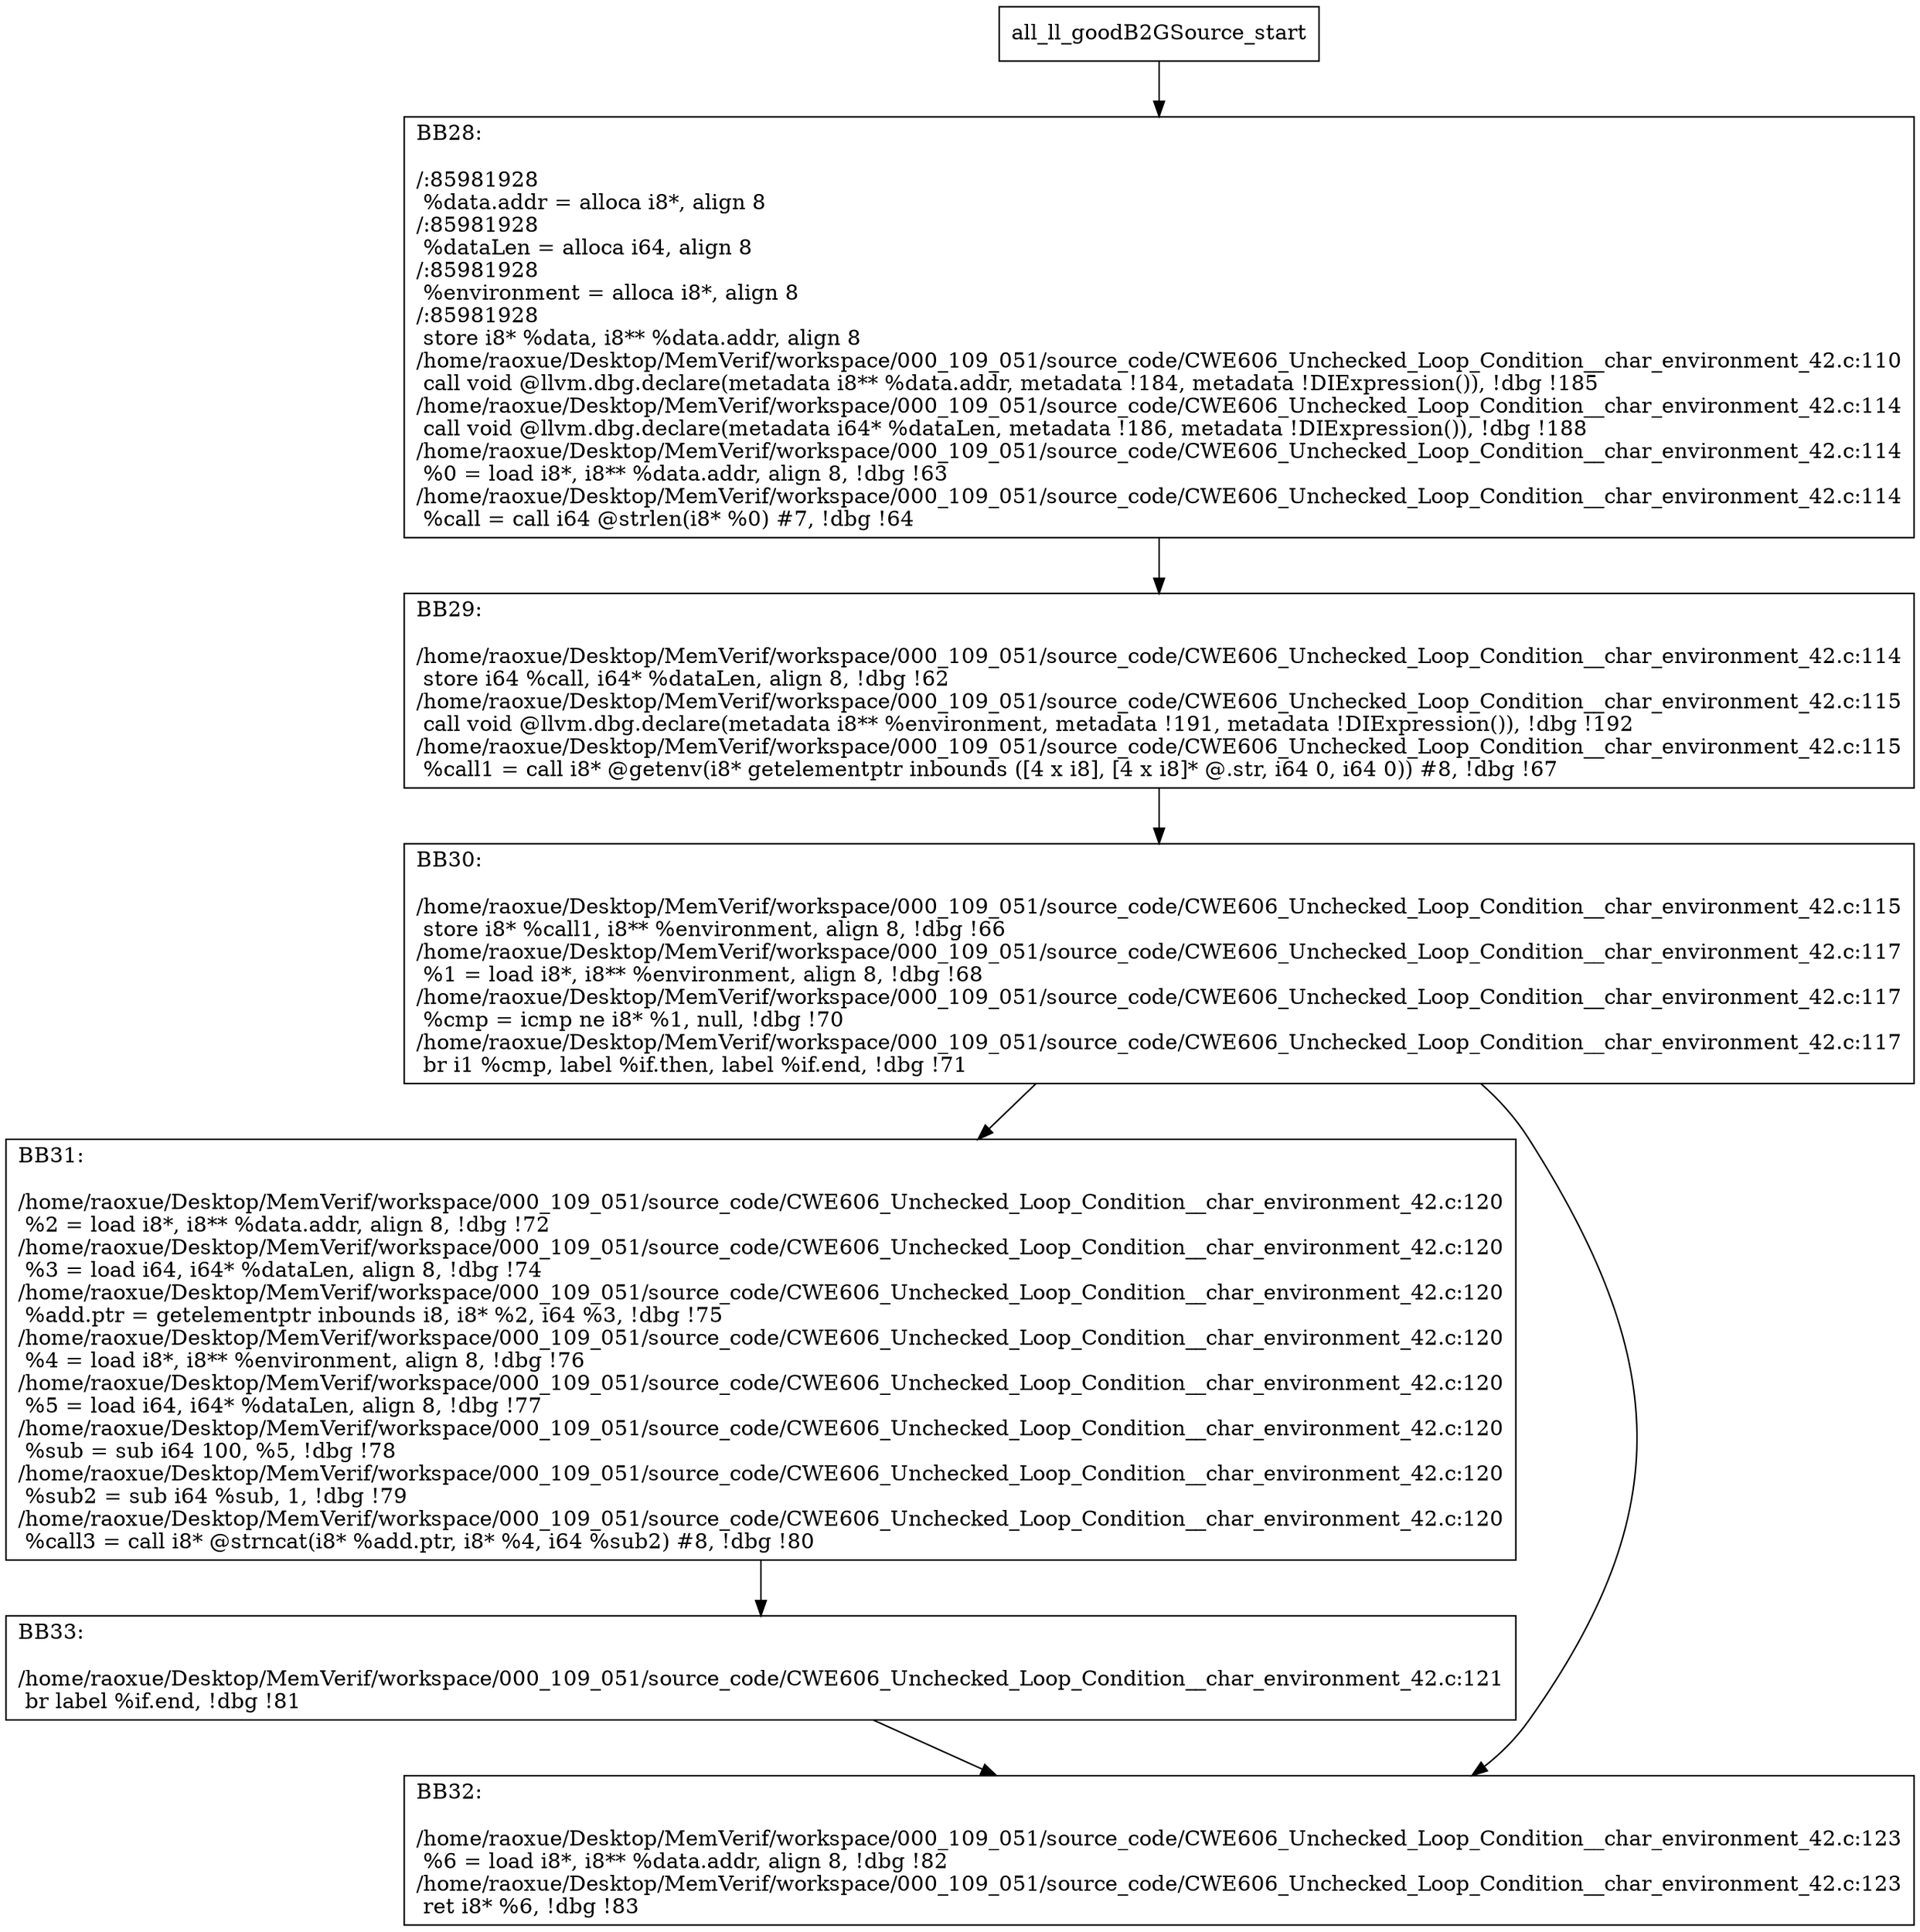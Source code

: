 digraph "CFG for'all_ll_goodB2GSource' function" {
	BBall_ll_goodB2GSource_start[shape=record,label="{all_ll_goodB2GSource_start}"];
	BBall_ll_goodB2GSource_start-> all_ll_goodB2GSourceBB28;
	all_ll_goodB2GSourceBB28 [shape=record, label="{BB28:\l\l/:85981928\l
  %data.addr = alloca i8*, align 8\l
/:85981928\l
  %dataLen = alloca i64, align 8\l
/:85981928\l
  %environment = alloca i8*, align 8\l
/:85981928\l
  store i8* %data, i8** %data.addr, align 8\l
/home/raoxue/Desktop/MemVerif/workspace/000_109_051/source_code/CWE606_Unchecked_Loop_Condition__char_environment_42.c:110\l
  call void @llvm.dbg.declare(metadata i8** %data.addr, metadata !184, metadata !DIExpression()), !dbg !185\l
/home/raoxue/Desktop/MemVerif/workspace/000_109_051/source_code/CWE606_Unchecked_Loop_Condition__char_environment_42.c:114\l
  call void @llvm.dbg.declare(metadata i64* %dataLen, metadata !186, metadata !DIExpression()), !dbg !188\l
/home/raoxue/Desktop/MemVerif/workspace/000_109_051/source_code/CWE606_Unchecked_Loop_Condition__char_environment_42.c:114\l
  %0 = load i8*, i8** %data.addr, align 8, !dbg !63\l
/home/raoxue/Desktop/MemVerif/workspace/000_109_051/source_code/CWE606_Unchecked_Loop_Condition__char_environment_42.c:114\l
  %call = call i64 @strlen(i8* %0) #7, !dbg !64\l
}"];
	all_ll_goodB2GSourceBB28-> all_ll_goodB2GSourceBB29;
	all_ll_goodB2GSourceBB29 [shape=record, label="{BB29:\l\l/home/raoxue/Desktop/MemVerif/workspace/000_109_051/source_code/CWE606_Unchecked_Loop_Condition__char_environment_42.c:114\l
  store i64 %call, i64* %dataLen, align 8, !dbg !62\l
/home/raoxue/Desktop/MemVerif/workspace/000_109_051/source_code/CWE606_Unchecked_Loop_Condition__char_environment_42.c:115\l
  call void @llvm.dbg.declare(metadata i8** %environment, metadata !191, metadata !DIExpression()), !dbg !192\l
/home/raoxue/Desktop/MemVerif/workspace/000_109_051/source_code/CWE606_Unchecked_Loop_Condition__char_environment_42.c:115\l
  %call1 = call i8* @getenv(i8* getelementptr inbounds ([4 x i8], [4 x i8]* @.str, i64 0, i64 0)) #8, !dbg !67\l
}"];
	all_ll_goodB2GSourceBB29-> all_ll_goodB2GSourceBB30;
	all_ll_goodB2GSourceBB30 [shape=record, label="{BB30:\l\l/home/raoxue/Desktop/MemVerif/workspace/000_109_051/source_code/CWE606_Unchecked_Loop_Condition__char_environment_42.c:115\l
  store i8* %call1, i8** %environment, align 8, !dbg !66\l
/home/raoxue/Desktop/MemVerif/workspace/000_109_051/source_code/CWE606_Unchecked_Loop_Condition__char_environment_42.c:117\l
  %1 = load i8*, i8** %environment, align 8, !dbg !68\l
/home/raoxue/Desktop/MemVerif/workspace/000_109_051/source_code/CWE606_Unchecked_Loop_Condition__char_environment_42.c:117\l
  %cmp = icmp ne i8* %1, null, !dbg !70\l
/home/raoxue/Desktop/MemVerif/workspace/000_109_051/source_code/CWE606_Unchecked_Loop_Condition__char_environment_42.c:117\l
  br i1 %cmp, label %if.then, label %if.end, !dbg !71\l
}"];
	all_ll_goodB2GSourceBB30-> all_ll_goodB2GSourceBB31;
	all_ll_goodB2GSourceBB30-> all_ll_goodB2GSourceBB32;
	all_ll_goodB2GSourceBB31 [shape=record, label="{BB31:\l\l/home/raoxue/Desktop/MemVerif/workspace/000_109_051/source_code/CWE606_Unchecked_Loop_Condition__char_environment_42.c:120\l
  %2 = load i8*, i8** %data.addr, align 8, !dbg !72\l
/home/raoxue/Desktop/MemVerif/workspace/000_109_051/source_code/CWE606_Unchecked_Loop_Condition__char_environment_42.c:120\l
  %3 = load i64, i64* %dataLen, align 8, !dbg !74\l
/home/raoxue/Desktop/MemVerif/workspace/000_109_051/source_code/CWE606_Unchecked_Loop_Condition__char_environment_42.c:120\l
  %add.ptr = getelementptr inbounds i8, i8* %2, i64 %3, !dbg !75\l
/home/raoxue/Desktop/MemVerif/workspace/000_109_051/source_code/CWE606_Unchecked_Loop_Condition__char_environment_42.c:120\l
  %4 = load i8*, i8** %environment, align 8, !dbg !76\l
/home/raoxue/Desktop/MemVerif/workspace/000_109_051/source_code/CWE606_Unchecked_Loop_Condition__char_environment_42.c:120\l
  %5 = load i64, i64* %dataLen, align 8, !dbg !77\l
/home/raoxue/Desktop/MemVerif/workspace/000_109_051/source_code/CWE606_Unchecked_Loop_Condition__char_environment_42.c:120\l
  %sub = sub i64 100, %5, !dbg !78\l
/home/raoxue/Desktop/MemVerif/workspace/000_109_051/source_code/CWE606_Unchecked_Loop_Condition__char_environment_42.c:120\l
  %sub2 = sub i64 %sub, 1, !dbg !79\l
/home/raoxue/Desktop/MemVerif/workspace/000_109_051/source_code/CWE606_Unchecked_Loop_Condition__char_environment_42.c:120\l
  %call3 = call i8* @strncat(i8* %add.ptr, i8* %4, i64 %sub2) #8, !dbg !80\l
}"];
	all_ll_goodB2GSourceBB31-> all_ll_goodB2GSourceBB33;
	all_ll_goodB2GSourceBB33 [shape=record, label="{BB33:\l\l/home/raoxue/Desktop/MemVerif/workspace/000_109_051/source_code/CWE606_Unchecked_Loop_Condition__char_environment_42.c:121\l
  br label %if.end, !dbg !81\l
}"];
	all_ll_goodB2GSourceBB33-> all_ll_goodB2GSourceBB32;
	all_ll_goodB2GSourceBB32 [shape=record, label="{BB32:\l\l/home/raoxue/Desktop/MemVerif/workspace/000_109_051/source_code/CWE606_Unchecked_Loop_Condition__char_environment_42.c:123\l
  %6 = load i8*, i8** %data.addr, align 8, !dbg !82\l
/home/raoxue/Desktop/MemVerif/workspace/000_109_051/source_code/CWE606_Unchecked_Loop_Condition__char_environment_42.c:123\l
  ret i8* %6, !dbg !83\l
}"];
}
